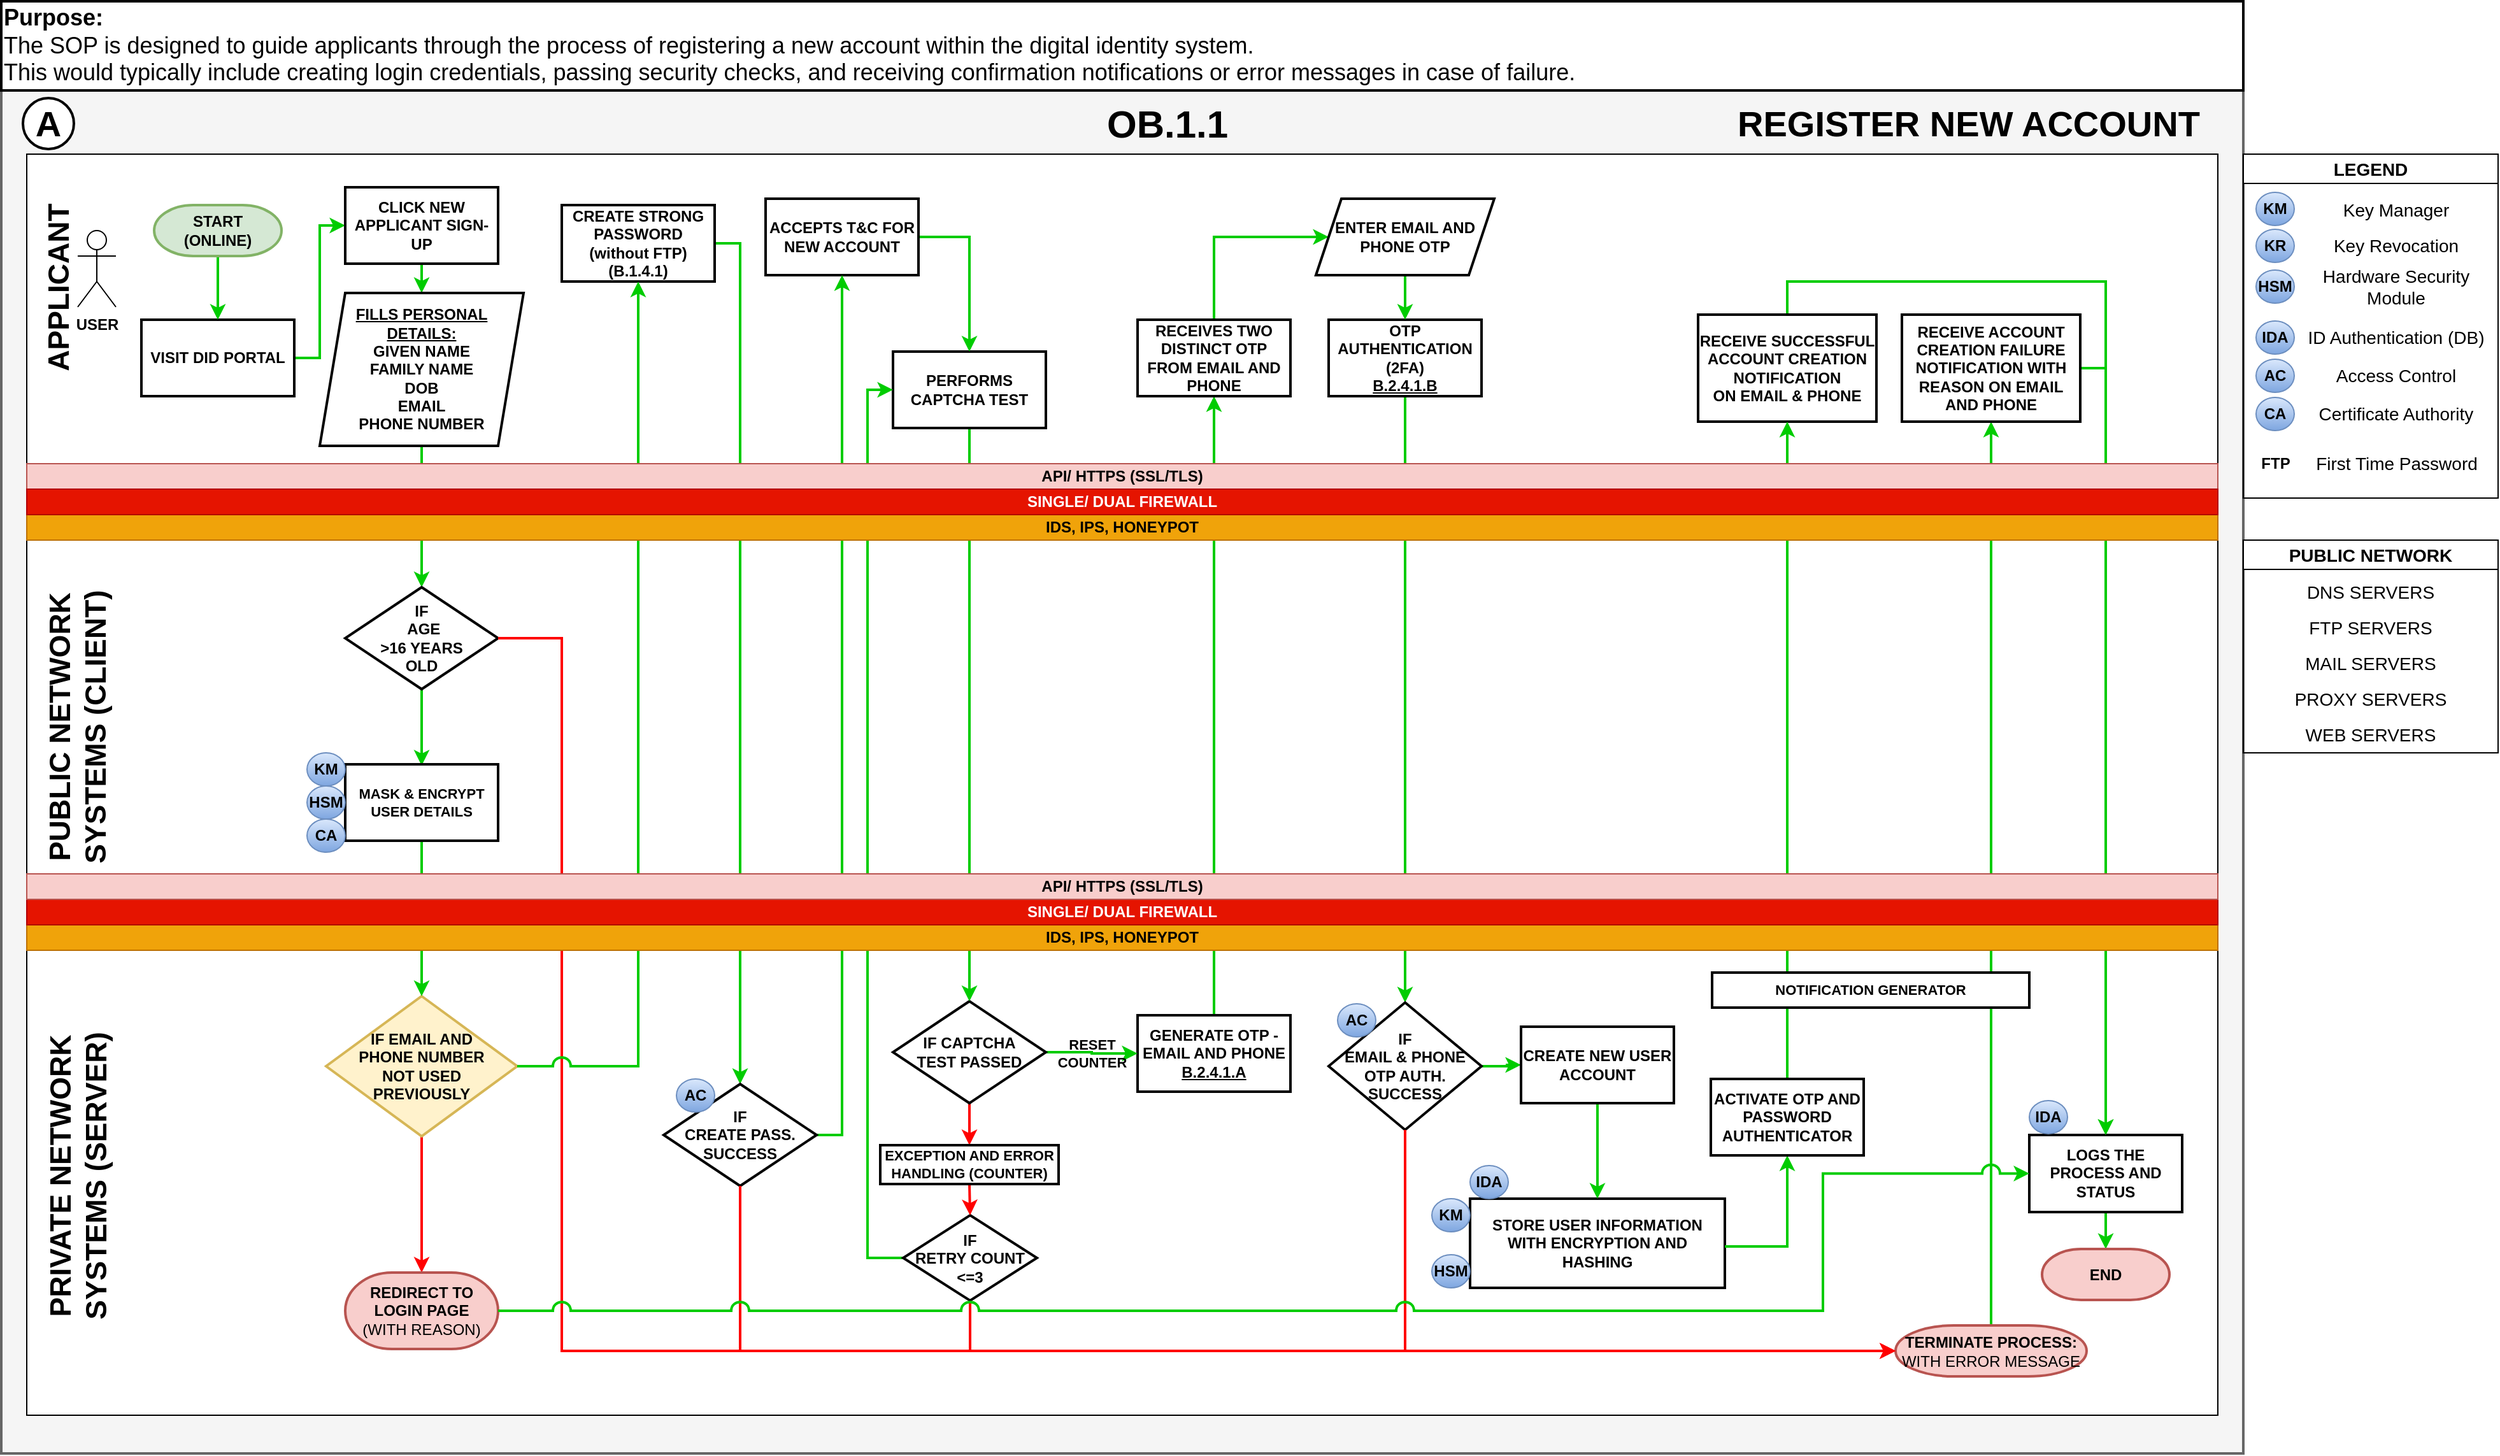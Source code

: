 <mxfile version="23.1.5" type="device">
  <diagram id="10glaCfFHjlpt_X564yJ" name="Page-1">
    <mxGraphModel dx="2390" dy="2607" grid="1" gridSize="10" guides="1" tooltips="1" connect="1" arrows="1" fold="1" page="1" pageScale="1" pageWidth="1920" pageHeight="1200" math="0" shadow="0">
      <root>
        <mxCell id="0" />
        <mxCell id="1" parent="0" />
        <mxCell id="wJKNH2wa9GgD9NxRLnAG-59" value="" style="rounded=0;whiteSpace=wrap;html=1;fontSize=25;fillColor=#f5f5f5;fontColor=#333333;strokeColor=#666666;direction=east;strokeWidth=2;fontStyle=1" parent="1" vertex="1">
          <mxGeometry x="30" y="70" width="1760" height="1070" as="geometry" />
        </mxCell>
        <mxCell id="YqBSL-obBs7319_bEslr-108" value="" style="rounded=0;whiteSpace=wrap;html=1;fontSize=19;" parent="1" vertex="1">
          <mxGeometry x="50" y="696.5" width="1720" height="413.5" as="geometry" />
        </mxCell>
        <mxCell id="wJKNH2wa9GgD9NxRLnAG-54" value="" style="rounded=0;whiteSpace=wrap;html=1;fontSize=19;" parent="1" vertex="1">
          <mxGeometry x="50" y="400" width="1720" height="320" as="geometry" />
        </mxCell>
        <mxCell id="wJKNH2wa9GgD9NxRLnAG-53" value="" style="rounded=0;whiteSpace=wrap;html=1;fontSize=19;" parent="1" vertex="1">
          <mxGeometry x="50" y="120" width="1720" height="250" as="geometry" />
        </mxCell>
        <mxCell id="wJKNH2wa9GgD9NxRLnAG-9" style="edgeStyle=orthogonalEdgeStyle;rounded=0;orthogonalLoop=1;jettySize=auto;html=1;exitX=1;exitY=0.5;exitDx=0;exitDy=0;strokeColor=#00CC00;strokeWidth=2;fontStyle=1;entryX=0;entryY=0.5;entryDx=0;entryDy=0;" parent="1" source="wJKNH2wa9GgD9NxRLnAG-1" target="wJKNH2wa9GgD9NxRLnAG-2" edge="1">
          <mxGeometry relative="1" as="geometry" />
        </mxCell>
        <mxCell id="wJKNH2wa9GgD9NxRLnAG-1" value="VISIT DID PORTAL" style="rounded=0;whiteSpace=wrap;html=1;strokeWidth=2;fontStyle=1;" parent="1" vertex="1">
          <mxGeometry x="140" y="250" width="120" height="60" as="geometry" />
        </mxCell>
        <mxCell id="YqBSL-obBs7319_bEslr-122" style="edgeStyle=orthogonalEdgeStyle;rounded=0;orthogonalLoop=1;jettySize=auto;html=1;exitX=0.5;exitY=1;exitDx=0;exitDy=0;entryX=0.5;entryY=0;entryDx=0;entryDy=0;strokeColor=#00CC00;strokeWidth=2;fontStyle=1;" parent="1" source="wJKNH2wa9GgD9NxRLnAG-2" target="wJKNH2wa9GgD9NxRLnAG-8" edge="1">
          <mxGeometry relative="1" as="geometry" />
        </mxCell>
        <mxCell id="wJKNH2wa9GgD9NxRLnAG-2" value="CLICK NEW APPLICANT SIGN-UP" style="rounded=0;whiteSpace=wrap;html=1;strokeWidth=2;fontStyle=1;" parent="1" vertex="1">
          <mxGeometry x="300" y="146" width="120" height="60" as="geometry" />
        </mxCell>
        <mxCell id="wJKNH2wa9GgD9NxRLnAG-27" style="edgeStyle=orthogonalEdgeStyle;rounded=0;orthogonalLoop=1;jettySize=auto;html=1;exitX=0.5;exitY=0;exitDx=0;exitDy=0;entryX=0.5;entryY=1;entryDx=0;entryDy=0;strokeColor=#00CC00;strokeWidth=2;entryPerimeter=0;" parent="1" source="wJKNH2wa9GgD9NxRLnAG-3" target="wJKNH2wa9GgD9NxRLnAG-25" edge="1">
          <mxGeometry relative="1" as="geometry">
            <Array as="points" />
          </mxGeometry>
        </mxCell>
        <mxCell id="wJKNH2wa9GgD9NxRLnAG-3" value="GENERATE OTP - EMAIL AND PHONE&lt;br&gt;&lt;u&gt;B.2.4.1.A&lt;/u&gt;" style="rounded=0;whiteSpace=wrap;html=1;strokeWidth=2;fontStyle=1;" parent="1" vertex="1">
          <mxGeometry x="922" y="796" width="120" height="60" as="geometry" />
        </mxCell>
        <mxCell id="wJKNH2wa9GgD9NxRLnAG-26" value="RESET&lt;br&gt;COUNTER" style="edgeStyle=orthogonalEdgeStyle;rounded=0;orthogonalLoop=1;jettySize=auto;html=1;exitX=1;exitY=0.5;exitDx=0;exitDy=0;strokeColor=#00CC00;strokeWidth=2;entryX=0;entryY=0.5;entryDx=0;entryDy=0;fontStyle=1;labelBackgroundColor=none;" parent="1" source="wJKNH2wa9GgD9NxRLnAG-4" target="wJKNH2wa9GgD9NxRLnAG-3" edge="1">
          <mxGeometry relative="1" as="geometry" />
        </mxCell>
        <mxCell id="s-iZbaH3uCgn6FvZLSdB-7" style="edgeStyle=orthogonalEdgeStyle;rounded=0;orthogonalLoop=1;jettySize=auto;html=1;exitX=0.5;exitY=1;exitDx=0;exitDy=0;entryX=0.5;entryY=0;entryDx=0;entryDy=0;strokeColor=#FF0000;strokeWidth=2;" parent="1" source="wJKNH2wa9GgD9NxRLnAG-4" target="YqBSL-obBs7319_bEslr-95" edge="1">
          <mxGeometry relative="1" as="geometry" />
        </mxCell>
        <mxCell id="wJKNH2wa9GgD9NxRLnAG-4" value="IF CAPTCHA&lt;br&gt;TEST PASSED" style="rounded=0;whiteSpace=wrap;html=1;strokeWidth=2;fontStyle=1;shape=rhombus;perimeter=rhombusPerimeter;align=center;" parent="1" vertex="1">
          <mxGeometry x="730" y="785" width="120" height="80" as="geometry" />
        </mxCell>
        <mxCell id="wJKNH2wa9GgD9NxRLnAG-23" style="edgeStyle=orthogonalEdgeStyle;rounded=0;orthogonalLoop=1;jettySize=auto;html=1;exitX=0.5;exitY=1;exitDx=0;exitDy=0;strokeColor=#00CC00;strokeWidth=2;" parent="1" source="wJKNH2wa9GgD9NxRLnAG-5" target="wJKNH2wa9GgD9NxRLnAG-4" edge="1">
          <mxGeometry relative="1" as="geometry" />
        </mxCell>
        <mxCell id="wJKNH2wa9GgD9NxRLnAG-5" value="PERFORMS CAPTCHA TEST" style="rounded=0;whiteSpace=wrap;html=1;strokeWidth=2;fontStyle=1;" parent="1" vertex="1">
          <mxGeometry x="730" y="275" width="120" height="60" as="geometry" />
        </mxCell>
        <mxCell id="wJKNH2wa9GgD9NxRLnAG-22" style="edgeStyle=orthogonalEdgeStyle;rounded=0;orthogonalLoop=1;jettySize=auto;html=1;exitX=1;exitY=0.5;exitDx=0;exitDy=0;entryX=0.5;entryY=0;entryDx=0;entryDy=0;strokeColor=#00CC00;strokeWidth=2;" parent="1" source="wJKNH2wa9GgD9NxRLnAG-6" target="wJKNH2wa9GgD9NxRLnAG-5" edge="1">
          <mxGeometry relative="1" as="geometry" />
        </mxCell>
        <mxCell id="wJKNH2wa9GgD9NxRLnAG-6" value="ACCEPTS T&amp;amp;C FOR NEW ACCOUNT" style="rounded=0;whiteSpace=wrap;html=1;strokeWidth=2;fontStyle=1;" parent="1" vertex="1">
          <mxGeometry x="630" y="155" width="120" height="60" as="geometry" />
        </mxCell>
        <mxCell id="wJKNH2wa9GgD9NxRLnAG-21" style="edgeStyle=orthogonalEdgeStyle;rounded=0;orthogonalLoop=1;jettySize=auto;html=1;exitX=1;exitY=0.5;exitDx=0;exitDy=0;strokeColor=#00CC00;strokeWidth=2;" parent="1" source="wJKNH2wa9GgD9NxRLnAG-7" target="YqBSL-obBs7319_bEslr-129" edge="1">
          <mxGeometry relative="1" as="geometry" />
        </mxCell>
        <mxCell id="wJKNH2wa9GgD9NxRLnAG-7" value="CREATE STRONG PASSWORD (without FTP)&lt;br&gt;(B.1.4.1)" style="rounded=0;whiteSpace=wrap;html=1;strokeWidth=2;fontStyle=1;" parent="1" vertex="1">
          <mxGeometry x="470" y="160" width="120" height="60" as="geometry" />
        </mxCell>
        <mxCell id="YqBSL-obBs7319_bEslr-125" style="edgeStyle=orthogonalEdgeStyle;rounded=0;orthogonalLoop=1;jettySize=auto;html=1;exitX=0.5;exitY=1;exitDx=0;exitDy=0;strokeColor=#00CC00;strokeWidth=2;fontStyle=1;" parent="1" source="wJKNH2wa9GgD9NxRLnAG-8" target="YqBSL-obBs7319_bEslr-119" edge="1">
          <mxGeometry relative="1" as="geometry" />
        </mxCell>
        <mxCell id="wJKNH2wa9GgD9NxRLnAG-8" value="&lt;u&gt;FILLS PERSONAL DETAILS:&lt;/u&gt;&lt;br&gt;GIVEN NAME&lt;br&gt;FAMILY NAME&lt;br&gt;DOB&lt;br&gt;EMAIL&lt;br&gt;PHONE NUMBER" style="rounded=0;whiteSpace=wrap;html=1;strokeWidth=2;fontStyle=1;shape=parallelogram;perimeter=parallelogramPerimeter;fixedSize=1;" parent="1" vertex="1">
          <mxGeometry x="280" y="229" width="160" height="120" as="geometry" />
        </mxCell>
        <mxCell id="YqBSL-obBs7319_bEslr-127" style="edgeStyle=orthogonalEdgeStyle;rounded=0;orthogonalLoop=1;jettySize=auto;html=1;exitX=0.5;exitY=1;exitDx=0;exitDy=0;strokeColor=#FF0000;strokeWidth=2;fontStyle=1;" parent="1" source="wJKNH2wa9GgD9NxRLnAG-10" target="wJKNH2wa9GgD9NxRLnAG-17" edge="1">
          <mxGeometry relative="1" as="geometry" />
        </mxCell>
        <mxCell id="wJKNH2wa9GgD9NxRLnAG-10" value="IF EMAIL AND &lt;br&gt;PHONE NUMBER &lt;br&gt;NOT USED &lt;br&gt;PREVIOUSLY" style="rounded=0;whiteSpace=wrap;html=1;strokeWidth=2;fontStyle=1;shape=rhombus;perimeter=rhombusPerimeter;fillColor=#fff2cc;strokeColor=#d6b656;" parent="1" vertex="1">
          <mxGeometry x="285" y="781" width="150" height="110" as="geometry" />
        </mxCell>
        <mxCell id="wJKNH2wa9GgD9NxRLnAG-17" value="REDIRECT TO LOGIN PAGE&lt;br&gt;&lt;span style=&quot;font-weight: normal;&quot;&gt;(WITH REASON)&lt;/span&gt;" style="rounded=0;whiteSpace=wrap;html=1;strokeWidth=2;fontStyle=1;fillColor=#f8cecc;strokeColor=#b85450;shape=mxgraph.flowchart.terminator;" parent="1" vertex="1">
          <mxGeometry x="300" y="998" width="120" height="60" as="geometry" />
        </mxCell>
        <mxCell id="YqBSL-obBs7319_bEslr-139" style="edgeStyle=orthogonalEdgeStyle;rounded=0;orthogonalLoop=1;jettySize=auto;html=1;exitX=0.5;exitY=0;exitDx=0;exitDy=0;entryX=0;entryY=0.5;entryDx=0;entryDy=0;strokeColor=#00CC00;strokeWidth=2;" parent="1" source="wJKNH2wa9GgD9NxRLnAG-25" target="YqBSL-obBs7319_bEslr-138" edge="1">
          <mxGeometry relative="1" as="geometry">
            <Array as="points">
              <mxPoint x="982" y="185" />
            </Array>
          </mxGeometry>
        </mxCell>
        <mxCell id="wJKNH2wa9GgD9NxRLnAG-25" value="RECEIVES TWO DISTINCT OTP FROM EMAIL AND PHONE" style="rounded=0;whiteSpace=wrap;html=1;strokeWidth=2;fontStyle=1;" parent="1" vertex="1">
          <mxGeometry x="922" y="250" width="120" height="60" as="geometry" />
        </mxCell>
        <mxCell id="wJKNH2wa9GgD9NxRLnAG-34" style="edgeStyle=orthogonalEdgeStyle;rounded=0;orthogonalLoop=1;jettySize=auto;html=1;exitX=0.5;exitY=1;exitDx=0;exitDy=0;entryX=0.5;entryY=0;entryDx=0;entryDy=0;strokeColor=#00CC00;strokeWidth=2;" parent="1" source="wJKNH2wa9GgD9NxRLnAG-31" target="wJKNH2wa9GgD9NxRLnAG-33" edge="1">
          <mxGeometry relative="1" as="geometry" />
        </mxCell>
        <mxCell id="wJKNH2wa9GgD9NxRLnAG-31" value="OTP AUTHENTICATION (2FA)&lt;br&gt;&lt;u&gt;B.2.4.1.B&lt;/u&gt;" style="rounded=0;whiteSpace=wrap;html=1;strokeWidth=2;fontStyle=1;shape=label;fixedSize=1;" parent="1" vertex="1">
          <mxGeometry x="1072" y="250" width="120" height="60" as="geometry" />
        </mxCell>
        <mxCell id="YqBSL-obBs7319_bEslr-143" value="" style="edgeStyle=orthogonalEdgeStyle;rounded=0;orthogonalLoop=1;jettySize=auto;html=1;strokeColor=#00CC00;strokeWidth=2;" parent="1" source="wJKNH2wa9GgD9NxRLnAG-33" target="s-iZbaH3uCgn6FvZLSdB-19" edge="1">
          <mxGeometry relative="1" as="geometry" />
        </mxCell>
        <mxCell id="wJKNH2wa9GgD9NxRLnAG-33" value="IF &lt;br&gt;EMAIL &amp;amp; PHONE OTP AUTH. SUCCESS" style="rounded=0;whiteSpace=wrap;html=1;strokeWidth=2;fontStyle=1;shape=rhombus;perimeter=rhombusPerimeter;" parent="1" vertex="1">
          <mxGeometry x="1072" y="786" width="120" height="100" as="geometry" />
        </mxCell>
        <mxCell id="s-iZbaH3uCgn6FvZLSdB-24" style="edgeStyle=orthogonalEdgeStyle;rounded=0;orthogonalLoop=1;jettySize=auto;html=1;exitX=0.5;exitY=0;exitDx=0;exitDy=0;strokeColor=#00CC00;strokeWidth=2;" parent="1" source="wJKNH2wa9GgD9NxRLnAG-39" target="YqBSL-obBs7319_bEslr-150" edge="1">
          <mxGeometry relative="1" as="geometry">
            <mxPoint x="1693" y="785" as="targetPoint" />
            <Array as="points">
              <mxPoint x="1432" y="220" />
              <mxPoint x="1682" y="220" />
            </Array>
          </mxGeometry>
        </mxCell>
        <mxCell id="wJKNH2wa9GgD9NxRLnAG-39" value="RECEIVE SUCCESSFUL ACCOUNT CREATION NOTIFICATION&lt;br&gt;ON EMAIL &amp;amp; PHONE" style="rounded=0;whiteSpace=wrap;html=1;strokeWidth=2;fontStyle=1;" parent="1" vertex="1">
          <mxGeometry x="1362" y="246" width="140" height="84" as="geometry" />
        </mxCell>
        <mxCell id="wJKNH2wa9GgD9NxRLnAG-43" style="edgeStyle=orthogonalEdgeStyle;rounded=0;orthogonalLoop=1;jettySize=auto;html=1;exitX=0.5;exitY=0;exitDx=0;exitDy=0;entryX=0.5;entryY=1;entryDx=0;entryDy=0;strokeColor=#00CC00;strokeWidth=2;" parent="1" source="5ikOGDqvgjiypZmSYCvw-1" target="wJKNH2wa9GgD9NxRLnAG-39" edge="1">
          <mxGeometry relative="1" as="geometry">
            <mxPoint x="1463" y="872.5" as="targetPoint" />
          </mxGeometry>
        </mxCell>
        <mxCell id="wJKNH2wa9GgD9NxRLnAG-41" value="STORE USER INFORMATION&lt;br&gt;WITH ENCRYPTION AND HASHING" style="rounded=0;whiteSpace=wrap;html=1;strokeWidth=2;fontStyle=1;shape=label;boundedLbl=1;backgroundOutline=1;size=15;" parent="1" vertex="1">
          <mxGeometry x="1183" y="940" width="200" height="70" as="geometry" />
        </mxCell>
        <mxCell id="wJKNH2wa9GgD9NxRLnAG-45" value="APPLICANT" style="text;html=1;align=center;verticalAlign=middle;resizable=0;points=[];autosize=1;strokeColor=none;fillColor=none;fontSize=23;fontStyle=1;horizontal=0;strokeWidth=2;" parent="1" vertex="1">
          <mxGeometry x="50" y="150" width="50" height="150" as="geometry" />
        </mxCell>
        <mxCell id="wJKNH2wa9GgD9NxRLnAG-49" value="OB.1.1" style="text;html=1;align=center;verticalAlign=middle;resizable=0;points=[];autosize=1;strokeColor=none;fillColor=none;fontStyle=1;fontSize=30;" parent="1" vertex="1">
          <mxGeometry x="885" y="71" width="120" height="50" as="geometry" />
        </mxCell>
        <mxCell id="wJKNH2wa9GgD9NxRLnAG-50" value="REGISTER NEW ACCOUNT" style="text;html=1;align=center;verticalAlign=middle;resizable=0;points=[];autosize=1;strokeColor=none;fillColor=none;fontStyle=1;fontSize=28;" parent="1" vertex="1">
          <mxGeometry x="1379" y="71" width="390" height="50" as="geometry" />
        </mxCell>
        <mxCell id="wJKNH2wa9GgD9NxRLnAG-57" value="&lt;font style=&quot;font-size: 28px&quot;&gt;A&lt;/font&gt;" style="ellipse;whiteSpace=wrap;html=1;aspect=fixed;fontSize=12;fontStyle=1;rounded=0;strokeWidth=2;" parent="1" vertex="1">
          <mxGeometry x="47" y="76" width="40" height="40" as="geometry" />
        </mxCell>
        <mxCell id="s-iZbaH3uCgn6FvZLSdB-5" value="" style="edgeStyle=orthogonalEdgeStyle;rounded=0;orthogonalLoop=1;jettySize=auto;html=1;strokeColor=#00CC00;strokeWidth=2;" parent="1" source="s-iZbaH3uCgn6FvZLSdB-1" target="wJKNH2wa9GgD9NxRLnAG-1" edge="1">
          <mxGeometry relative="1" as="geometry" />
        </mxCell>
        <mxCell id="s-iZbaH3uCgn6FvZLSdB-1" value="&lt;b&gt;START&lt;br&gt;(ONLINE)&lt;br&gt;&lt;/b&gt;" style="strokeWidth=2;html=1;shape=mxgraph.flowchart.terminator;whiteSpace=wrap;fillColor=#d5e8d4;strokeColor=#82b366;" parent="1" vertex="1">
          <mxGeometry x="150" y="160" width="100" height="40" as="geometry" />
        </mxCell>
        <mxCell id="s-iZbaH3uCgn6FvZLSdB-8" style="edgeStyle=orthogonalEdgeStyle;rounded=0;orthogonalLoop=1;jettySize=auto;html=1;exitX=0;exitY=0.5;exitDx=0;exitDy=0;entryX=0;entryY=0.5;entryDx=0;entryDy=0;strokeColor=#00CC00;strokeWidth=2;" parent="1" source="s-iZbaH3uCgn6FvZLSdB-6" target="wJKNH2wa9GgD9NxRLnAG-5" edge="1">
          <mxGeometry relative="1" as="geometry">
            <Array as="points">
              <mxPoint x="710" y="986" />
              <mxPoint x="710" y="305" />
            </Array>
          </mxGeometry>
        </mxCell>
        <mxCell id="s-iZbaH3uCgn6FvZLSdB-10" style="edgeStyle=orthogonalEdgeStyle;rounded=0;orthogonalLoop=1;jettySize=auto;html=1;exitX=0.5;exitY=1;exitDx=0;exitDy=0;entryX=0;entryY=0.5;entryDx=0;entryDy=0;entryPerimeter=0;strokeColor=#FF0000;strokeWidth=2;" parent="1" source="s-iZbaH3uCgn6FvZLSdB-6" target="s-iZbaH3uCgn6FvZLSdB-9" edge="1">
          <mxGeometry relative="1" as="geometry">
            <Array as="points">
              <mxPoint x="790" y="1059" />
            </Array>
          </mxGeometry>
        </mxCell>
        <mxCell id="s-iZbaH3uCgn6FvZLSdB-6" value="IF &lt;br&gt;RETRY COUNT &amp;lt;=3" style="rhombus;whiteSpace=wrap;html=1;rounded=0;strokeWidth=2;fontStyle=1;" parent="1" vertex="1">
          <mxGeometry x="738" y="953" width="105" height="67" as="geometry" />
        </mxCell>
        <mxCell id="YqBSL-obBs7319_bEslr-154" style="edgeStyle=orthogonalEdgeStyle;rounded=0;orthogonalLoop=1;jettySize=auto;html=1;exitX=0.5;exitY=0;exitDx=0;exitDy=0;exitPerimeter=0;strokeColor=#00CC00;strokeWidth=2;" parent="1" source="s-iZbaH3uCgn6FvZLSdB-9" target="YqBSL-obBs7319_bEslr-153" edge="1">
          <mxGeometry relative="1" as="geometry">
            <Array as="points">
              <mxPoint x="1592" y="690" />
              <mxPoint x="1592" y="690" />
            </Array>
          </mxGeometry>
        </mxCell>
        <mxCell id="s-iZbaH3uCgn6FvZLSdB-9" value="&lt;b&gt;TERMINATE PROCESS: &lt;/b&gt;WITH ERROR MESSAGE" style="strokeWidth=2;html=1;shape=mxgraph.flowchart.terminator;whiteSpace=wrap;fillColor=#f8cecc;strokeColor=#b85450;" parent="1" vertex="1">
          <mxGeometry x="1517" y="1039.5" width="150" height="40" as="geometry" />
        </mxCell>
        <mxCell id="YqBSL-obBs7319_bEslr-144" style="edgeStyle=orthogonalEdgeStyle;rounded=0;orthogonalLoop=1;jettySize=auto;html=1;exitX=0.5;exitY=1;exitDx=0;exitDy=0;strokeColor=#00CC00;strokeWidth=2;" parent="1" source="s-iZbaH3uCgn6FvZLSdB-19" target="wJKNH2wa9GgD9NxRLnAG-41" edge="1">
          <mxGeometry relative="1" as="geometry" />
        </mxCell>
        <mxCell id="s-iZbaH3uCgn6FvZLSdB-19" value="CREATE NEW USER ACCOUNT" style="rounded=0;whiteSpace=wrap;html=1;strokeWidth=2;fontStyle=1;" parent="1" vertex="1">
          <mxGeometry x="1223" y="805" width="120" height="60" as="geometry" />
        </mxCell>
        <mxCell id="YqBSL-obBs7319_bEslr-13" value="&lt;font style=&quot;font-size: 14px;&quot;&gt;LEGEND&lt;/font&gt;" style="swimlane;whiteSpace=wrap;html=1;" parent="1" vertex="1">
          <mxGeometry x="1790" y="120" width="200" height="270" as="geometry" />
        </mxCell>
        <mxCell id="YqBSL-obBs7319_bEslr-14" value="KM" style="ellipse;whiteSpace=wrap;html=1;fillColor=#dae8fc;strokeColor=#6c8ebf;gradientColor=#7ea6e0;fontStyle=1" parent="YqBSL-obBs7319_bEslr-13" vertex="1">
          <mxGeometry x="10" y="30" width="30" height="26" as="geometry" />
        </mxCell>
        <mxCell id="YqBSL-obBs7319_bEslr-15" value="IDA" style="ellipse;whiteSpace=wrap;html=1;fillColor=#dae8fc;strokeColor=#6c8ebf;gradientColor=#7ea6e0;fontStyle=1" parent="YqBSL-obBs7319_bEslr-13" vertex="1">
          <mxGeometry x="10" y="131" width="30" height="26" as="geometry" />
        </mxCell>
        <mxCell id="YqBSL-obBs7319_bEslr-16" value="HSM" style="ellipse;whiteSpace=wrap;html=1;fillColor=#dae8fc;strokeColor=#6c8ebf;gradientColor=#7ea6e0;fontStyle=1" parent="YqBSL-obBs7319_bEslr-13" vertex="1">
          <mxGeometry x="10" y="91" width="30" height="26" as="geometry" />
        </mxCell>
        <mxCell id="YqBSL-obBs7319_bEslr-17" value="KR" style="ellipse;whiteSpace=wrap;html=1;fillColor=#dae8fc;strokeColor=#6c8ebf;gradientColor=#7ea6e0;fontStyle=1" parent="YqBSL-obBs7319_bEslr-13" vertex="1">
          <mxGeometry x="10" y="59" width="30" height="26" as="geometry" />
        </mxCell>
        <mxCell id="YqBSL-obBs7319_bEslr-18" value="Key Manager" style="text;html=1;strokeColor=none;fillColor=none;align=center;verticalAlign=middle;whiteSpace=wrap;rounded=0;fontSize=14;" parent="YqBSL-obBs7319_bEslr-13" vertex="1">
          <mxGeometry x="40" y="30" width="160" height="28" as="geometry" />
        </mxCell>
        <mxCell id="YqBSL-obBs7319_bEslr-19" value="Key Revocation" style="text;html=1;strokeColor=none;fillColor=none;align=center;verticalAlign=middle;whiteSpace=wrap;rounded=0;fontSize=14;" parent="YqBSL-obBs7319_bEslr-13" vertex="1">
          <mxGeometry x="40" y="58" width="160" height="28" as="geometry" />
        </mxCell>
        <mxCell id="YqBSL-obBs7319_bEslr-20" value="Hardware Security Module" style="text;html=1;strokeColor=none;fillColor=none;align=center;verticalAlign=middle;whiteSpace=wrap;rounded=0;fontSize=14;" parent="YqBSL-obBs7319_bEslr-13" vertex="1">
          <mxGeometry x="40" y="90" width="160" height="28" as="geometry" />
        </mxCell>
        <mxCell id="YqBSL-obBs7319_bEslr-21" value="ID Authentication (DB)" style="text;html=1;strokeColor=none;fillColor=none;align=center;verticalAlign=middle;whiteSpace=wrap;rounded=0;fontSize=14;" parent="YqBSL-obBs7319_bEslr-13" vertex="1">
          <mxGeometry x="40" y="130" width="160" height="28" as="geometry" />
        </mxCell>
        <mxCell id="YqBSL-obBs7319_bEslr-22" value="AC" style="ellipse;whiteSpace=wrap;html=1;fillColor=#dae8fc;strokeColor=#6c8ebf;gradientColor=#7ea6e0;fontStyle=1" parent="YqBSL-obBs7319_bEslr-13" vertex="1">
          <mxGeometry x="10" y="161" width="30" height="26" as="geometry" />
        </mxCell>
        <mxCell id="YqBSL-obBs7319_bEslr-23" value="Access Control" style="text;html=1;strokeColor=none;fillColor=none;align=center;verticalAlign=middle;whiteSpace=wrap;rounded=0;fontSize=14;" parent="YqBSL-obBs7319_bEslr-13" vertex="1">
          <mxGeometry x="40" y="160" width="160" height="28" as="geometry" />
        </mxCell>
        <mxCell id="YqBSL-obBs7319_bEslr-24" value="Certificate Authority" style="text;html=1;strokeColor=none;fillColor=none;align=center;verticalAlign=middle;whiteSpace=wrap;rounded=0;fontSize=14;" parent="YqBSL-obBs7319_bEslr-13" vertex="1">
          <mxGeometry x="40" y="190" width="160" height="28" as="geometry" />
        </mxCell>
        <mxCell id="YqBSL-obBs7319_bEslr-25" value="CA" style="ellipse;whiteSpace=wrap;html=1;fillColor=#dae8fc;strokeColor=#6c8ebf;gradientColor=#7ea6e0;fontStyle=1" parent="YqBSL-obBs7319_bEslr-13" vertex="1">
          <mxGeometry x="10" y="191" width="30" height="26" as="geometry" />
        </mxCell>
        <mxCell id="YqBSL-obBs7319_bEslr-117" value="First Time Password" style="text;html=1;align=center;verticalAlign=middle;resizable=0;points=[];autosize=1;strokeColor=none;fillColor=none;fontSize=14;rounded=0;" parent="YqBSL-obBs7319_bEslr-13" vertex="1">
          <mxGeometry x="55" y="228" width="130" height="30" as="geometry" />
        </mxCell>
        <mxCell id="YqBSL-obBs7319_bEslr-118" value="FTP" style="text;html=1;align=center;verticalAlign=middle;resizable=0;points=[];autosize=1;strokeColor=none;fillColor=none;fontStyle=1" parent="YqBSL-obBs7319_bEslr-13" vertex="1">
          <mxGeometry y="228" width="50" height="30" as="geometry" />
        </mxCell>
        <mxCell id="YqBSL-obBs7319_bEslr-29" value="PUBLIC NETWORK&lt;br style=&quot;border-color: var(--border-color);&quot;&gt;SYSTEMS (CLIENT)" style="text;html=1;align=center;verticalAlign=middle;resizable=0;points=[];autosize=1;strokeColor=none;fillColor=none;fontStyle=1;fontSize=23;strokeWidth=2;horizontal=0;" parent="1" vertex="1">
          <mxGeometry x="50" y="455" width="80" height="230" as="geometry" />
        </mxCell>
        <mxCell id="YqBSL-obBs7319_bEslr-76" value="&lt;font style=&quot;font-size: 14px;&quot;&gt;PUBLIC NETWORK&lt;/font&gt;" style="swimlane;whiteSpace=wrap;html=1;" parent="1" vertex="1">
          <mxGeometry x="1790" y="423" width="200" height="167" as="geometry" />
        </mxCell>
        <mxCell id="YqBSL-obBs7319_bEslr-77" value="DNS SERVERS" style="text;html=1;strokeColor=none;fillColor=none;align=center;verticalAlign=middle;whiteSpace=wrap;rounded=0;fontSize=14;" parent="YqBSL-obBs7319_bEslr-76" vertex="1">
          <mxGeometry y="27" width="200" height="28" as="geometry" />
        </mxCell>
        <mxCell id="YqBSL-obBs7319_bEslr-78" value="FTP SERVERS" style="text;html=1;strokeColor=none;fillColor=none;align=center;verticalAlign=middle;whiteSpace=wrap;rounded=0;fontSize=14;" parent="YqBSL-obBs7319_bEslr-76" vertex="1">
          <mxGeometry y="55" width="200" height="28" as="geometry" />
        </mxCell>
        <mxCell id="YqBSL-obBs7319_bEslr-79" value="MAIL SERVERS" style="text;html=1;strokeColor=none;fillColor=none;align=center;verticalAlign=middle;whiteSpace=wrap;rounded=0;fontSize=14;" parent="YqBSL-obBs7319_bEslr-76" vertex="1">
          <mxGeometry y="83" width="200" height="28" as="geometry" />
        </mxCell>
        <mxCell id="YqBSL-obBs7319_bEslr-80" value="PROXY SERVERS" style="text;html=1;strokeColor=none;fillColor=none;align=center;verticalAlign=middle;whiteSpace=wrap;rounded=0;fontSize=14;" parent="YqBSL-obBs7319_bEslr-76" vertex="1">
          <mxGeometry y="111" width="200" height="28" as="geometry" />
        </mxCell>
        <mxCell id="YqBSL-obBs7319_bEslr-81" value="WEB SERVERS" style="text;html=1;strokeColor=none;fillColor=none;align=center;verticalAlign=middle;whiteSpace=wrap;rounded=0;fontSize=14;" parent="YqBSL-obBs7319_bEslr-76" vertex="1">
          <mxGeometry y="139" width="200" height="28" as="geometry" />
        </mxCell>
        <mxCell id="YqBSL-obBs7319_bEslr-28" value="PRIVATE NETWORK&lt;br style=&quot;border-color: var(--border-color);&quot;&gt;SYSTEMS (SERVER)" style="text;html=1;align=center;verticalAlign=middle;resizable=0;points=[];autosize=1;strokeColor=none;fillColor=none;fontStyle=1;fontSize=23;strokeWidth=2;horizontal=0;" parent="1" vertex="1">
          <mxGeometry x="50" y="802.5" width="80" height="240" as="geometry" />
        </mxCell>
        <mxCell id="YqBSL-obBs7319_bEslr-115" value="USER" style="shape=umlActor;verticalLabelPosition=bottom;verticalAlign=top;html=1;outlineConnect=0;fontStyle=1" parent="1" vertex="1">
          <mxGeometry x="90" y="180" width="30" height="60" as="geometry" />
        </mxCell>
        <mxCell id="YqBSL-obBs7319_bEslr-126" style="edgeStyle=orthogonalEdgeStyle;rounded=0;orthogonalLoop=1;jettySize=auto;html=1;exitX=0.5;exitY=1;exitDx=0;exitDy=0;strokeColor=#00CC00;strokeWidth=2;fontStyle=1;" parent="1" source="YqBSL-obBs7319_bEslr-119" edge="1">
          <mxGeometry relative="1" as="geometry">
            <mxPoint x="360" y="600" as="targetPoint" />
          </mxGeometry>
        </mxCell>
        <mxCell id="YqBSL-obBs7319_bEslr-119" value="IF&lt;br&gt;&amp;nbsp;AGE&lt;br&gt;&amp;gt;16 YEARS &lt;br&gt;OLD" style="rounded=0;whiteSpace=wrap;html=1;strokeWidth=2;fontStyle=1;shape=rhombus;perimeter=rhombusPerimeter;align=center;" parent="1" vertex="1">
          <mxGeometry x="300" y="460" width="120" height="80" as="geometry" />
        </mxCell>
        <mxCell id="YqBSL-obBs7319_bEslr-121" style="edgeStyle=orthogonalEdgeStyle;rounded=0;orthogonalLoop=1;jettySize=auto;html=1;exitX=1;exitY=0.5;exitDx=0;exitDy=0;entryX=0;entryY=0.5;entryDx=0;entryDy=0;entryPerimeter=0;strokeColor=#FF0000;strokeWidth=2;" parent="1" source="YqBSL-obBs7319_bEslr-119" target="s-iZbaH3uCgn6FvZLSdB-9" edge="1">
          <mxGeometry relative="1" as="geometry">
            <Array as="points">
              <mxPoint x="470" y="500" />
              <mxPoint x="470" y="1060" />
            </Array>
          </mxGeometry>
        </mxCell>
        <mxCell id="YqBSL-obBs7319_bEslr-128" style="edgeStyle=orthogonalEdgeStyle;rounded=0;orthogonalLoop=1;jettySize=auto;html=1;exitX=1;exitY=0.5;exitDx=0;exitDy=0;entryX=0.5;entryY=1;entryDx=0;entryDy=0;strokeColor=#00CC00;strokeWidth=2;jumpStyle=arc;jumpSize=12;" parent="1" source="wJKNH2wa9GgD9NxRLnAG-10" target="wJKNH2wa9GgD9NxRLnAG-7" edge="1">
          <mxGeometry relative="1" as="geometry" />
        </mxCell>
        <mxCell id="YqBSL-obBs7319_bEslr-136" style="edgeStyle=orthogonalEdgeStyle;rounded=0;orthogonalLoop=1;jettySize=auto;html=1;exitX=1;exitY=0.5;exitDx=0;exitDy=0;entryX=0.5;entryY=1;entryDx=0;entryDy=0;strokeColor=#00CC00;strokeWidth=2;" parent="1" source="YqBSL-obBs7319_bEslr-129" target="wJKNH2wa9GgD9NxRLnAG-6" edge="1">
          <mxGeometry relative="1" as="geometry" />
        </mxCell>
        <mxCell id="YqBSL-obBs7319_bEslr-129" value="IF &lt;br&gt;CREATE PASS. SUCCESS" style="rounded=0;whiteSpace=wrap;html=1;strokeWidth=2;fontStyle=1;shape=rhombus;perimeter=rhombusPerimeter;align=center;" parent="1" vertex="1">
          <mxGeometry x="550" y="850" width="120" height="80" as="geometry" />
        </mxCell>
        <mxCell id="cPn6Yr00BYmyyXOY9e0H-1" style="edgeStyle=orthogonalEdgeStyle;rounded=0;orthogonalLoop=1;jettySize=auto;html=1;exitX=0.5;exitY=1;exitDx=0;exitDy=0;entryX=0.5;entryY=0;entryDx=0;entryDy=0;strokeColor=#FF0000;strokeWidth=2;" parent="1" source="YqBSL-obBs7319_bEslr-95" target="s-iZbaH3uCgn6FvZLSdB-6" edge="1">
          <mxGeometry relative="1" as="geometry" />
        </mxCell>
        <mxCell id="YqBSL-obBs7319_bEslr-95" value="EXCEPTION AND ERROR HANDLING (COUNTER)" style="rounded=0;whiteSpace=wrap;html=1;fontStyle=1;strokeWidth=2;fontSize=11;shape=label;boundedLbl=1;backgroundOutline=1;size=9.769;" parent="1" vertex="1">
          <mxGeometry x="720" y="898" width="140" height="30.5" as="geometry" />
        </mxCell>
        <mxCell id="YqBSL-obBs7319_bEslr-134" style="edgeStyle=orthogonalEdgeStyle;rounded=0;orthogonalLoop=1;jettySize=auto;html=1;exitX=0.5;exitY=1;exitDx=0;exitDy=0;entryX=0;entryY=0.5;entryDx=0;entryDy=0;entryPerimeter=0;strokeColor=#FF0000;strokeWidth=2;" parent="1" source="YqBSL-obBs7319_bEslr-129" target="s-iZbaH3uCgn6FvZLSdB-9" edge="1">
          <mxGeometry relative="1" as="geometry" />
        </mxCell>
        <mxCell id="YqBSL-obBs7319_bEslr-137" value="AC" style="ellipse;whiteSpace=wrap;html=1;fillColor=#dae8fc;strokeColor=#6c8ebf;gradientColor=#7ea6e0;fontStyle=1" parent="1" vertex="1">
          <mxGeometry x="560" y="846" width="30" height="26" as="geometry" />
        </mxCell>
        <mxCell id="YqBSL-obBs7319_bEslr-140" style="edgeStyle=orthogonalEdgeStyle;rounded=0;orthogonalLoop=1;jettySize=auto;html=1;exitX=0.5;exitY=1;exitDx=0;exitDy=0;entryX=0.5;entryY=0;entryDx=0;entryDy=0;strokeColor=#00CC00;strokeWidth=2;" parent="1" source="YqBSL-obBs7319_bEslr-138" target="wJKNH2wa9GgD9NxRLnAG-31" edge="1">
          <mxGeometry relative="1" as="geometry" />
        </mxCell>
        <mxCell id="YqBSL-obBs7319_bEslr-138" value="ENTER EMAIL AND PHONE OTP" style="rounded=0;whiteSpace=wrap;html=1;strokeWidth=2;fontStyle=1;shape=parallelogram;perimeter=parallelogramPerimeter;fixedSize=1;" parent="1" vertex="1">
          <mxGeometry x="1062" y="155" width="140" height="60" as="geometry" />
        </mxCell>
        <mxCell id="YqBSL-obBs7319_bEslr-141" value="AC" style="ellipse;whiteSpace=wrap;html=1;fillColor=#dae8fc;strokeColor=#6c8ebf;gradientColor=#7ea6e0;fontStyle=1" parent="1" vertex="1">
          <mxGeometry x="1079" y="787" width="30" height="26" as="geometry" />
        </mxCell>
        <mxCell id="YqBSL-obBs7319_bEslr-142" style="edgeStyle=orthogonalEdgeStyle;rounded=0;orthogonalLoop=1;jettySize=auto;html=1;exitX=0.5;exitY=1;exitDx=0;exitDy=0;entryX=0;entryY=0.5;entryDx=0;entryDy=0;entryPerimeter=0;strokeColor=#FF0000;strokeWidth=2;" parent="1" source="wJKNH2wa9GgD9NxRLnAG-33" target="s-iZbaH3uCgn6FvZLSdB-9" edge="1">
          <mxGeometry relative="1" as="geometry" />
        </mxCell>
        <mxCell id="YqBSL-obBs7319_bEslr-145" value="IDA" style="ellipse;whiteSpace=wrap;html=1;fillColor=#dae8fc;strokeColor=#6c8ebf;gradientColor=#7ea6e0;fontStyle=1" parent="1" vertex="1">
          <mxGeometry x="1183" y="914" width="30" height="26" as="geometry" />
        </mxCell>
        <mxCell id="YqBSL-obBs7319_bEslr-146" value="KM" style="ellipse;whiteSpace=wrap;html=1;fillColor=#dae8fc;strokeColor=#6c8ebf;gradientColor=#7ea6e0;fontStyle=1" parent="1" vertex="1">
          <mxGeometry x="1153" y="940" width="30" height="26" as="geometry" />
        </mxCell>
        <mxCell id="YqBSL-obBs7319_bEslr-147" value="HSM" style="ellipse;whiteSpace=wrap;html=1;fillColor=#dae8fc;strokeColor=#6c8ebf;gradientColor=#7ea6e0;fontStyle=1" parent="1" vertex="1">
          <mxGeometry x="1153" y="984" width="30" height="26" as="geometry" />
        </mxCell>
        <mxCell id="YqBSL-obBs7319_bEslr-148" value="NOTIFICATION GENERATOR" style="rounded=0;whiteSpace=wrap;html=1;fontStyle=1;strokeWidth=2;fontSize=11;fillColor=default;strokeColor=default;" parent="1" vertex="1">
          <mxGeometry x="1373" y="762.5" width="249" height="27.5" as="geometry" />
        </mxCell>
        <mxCell id="YqBSL-obBs7319_bEslr-149" value="" style="edgeStyle=orthogonalEdgeStyle;rounded=0;orthogonalLoop=1;jettySize=auto;html=1;strokeColor=#00CC00;fontStyle=1;strokeWidth=2;" parent="1" source="YqBSL-obBs7319_bEslr-150" target="YqBSL-obBs7319_bEslr-151" edge="1">
          <mxGeometry relative="1" as="geometry" />
        </mxCell>
        <mxCell id="YqBSL-obBs7319_bEslr-150" value="LOGS THE PROCESS AND STATUS" style="rounded=0;whiteSpace=wrap;html=1;fontStyle=1;strokeWidth=2;shape=label;boundedLbl=1;backgroundOutline=1;size=15;" parent="1" vertex="1">
          <mxGeometry x="1622" y="890" width="120" height="60.5" as="geometry" />
        </mxCell>
        <mxCell id="YqBSL-obBs7319_bEslr-151" value="&lt;b&gt;END&lt;/b&gt;" style="strokeWidth=2;html=1;shape=mxgraph.flowchart.terminator;whiteSpace=wrap;fillColor=#f8cecc;strokeColor=#b85450;" parent="1" vertex="1">
          <mxGeometry x="1632" y="979.5" width="100" height="40" as="geometry" />
        </mxCell>
        <mxCell id="YqBSL-obBs7319_bEslr-152" value="IDA" style="ellipse;whiteSpace=wrap;html=1;fillColor=#dae8fc;strokeColor=#6c8ebf;gradientColor=#7ea6e0;fontStyle=1" parent="1" vertex="1">
          <mxGeometry x="1622" y="863" width="30" height="26" as="geometry" />
        </mxCell>
        <mxCell id="YqBSL-obBs7319_bEslr-157" style="edgeStyle=orthogonalEdgeStyle;rounded=0;orthogonalLoop=1;jettySize=auto;html=1;exitX=1;exitY=0.5;exitDx=0;exitDy=0;fontSize=11;fillColor=default;strokeWidth=2;fontStyle=1;strokeColor=#00CC00;" parent="1" source="YqBSL-obBs7319_bEslr-153" target="YqBSL-obBs7319_bEslr-150" edge="1">
          <mxGeometry relative="1" as="geometry" />
        </mxCell>
        <mxCell id="YqBSL-obBs7319_bEslr-153" value="RECEIVE ACCOUNT CREATION FAILURE NOTIFICATION WITH REASON ON EMAIL AND PHONE" style="rounded=0;whiteSpace=wrap;html=1;strokeWidth=2;fontStyle=1;" parent="1" vertex="1">
          <mxGeometry x="1522" y="246" width="140" height="84" as="geometry" />
        </mxCell>
        <mxCell id="YqBSL-obBs7319_bEslr-155" style="edgeStyle=orthogonalEdgeStyle;rounded=0;orthogonalLoop=1;jettySize=auto;html=1;exitX=0.5;exitY=1;exitDx=0;exitDy=0;strokeColor=#00CC00;strokeWidth=2;" parent="1" source="YqBSL-obBs7319_bEslr-44" target="wJKNH2wa9GgD9NxRLnAG-10" edge="1">
          <mxGeometry relative="1" as="geometry" />
        </mxCell>
        <mxCell id="YqBSL-obBs7319_bEslr-44" value="MASK &amp;amp; ENCRYPT USER DETAILS" style="rounded=0;whiteSpace=wrap;html=1;fontStyle=1;strokeWidth=2;fontSize=11;" parent="1" vertex="1">
          <mxGeometry x="300" y="599" width="120" height="60" as="geometry" />
        </mxCell>
        <mxCell id="YqBSL-obBs7319_bEslr-85" value="CA" style="ellipse;whiteSpace=wrap;html=1;fillColor=#dae8fc;strokeColor=#6c8ebf;gradientColor=#7ea6e0;fontStyle=1" parent="1" vertex="1">
          <mxGeometry x="270" y="642" width="30" height="26" as="geometry" />
        </mxCell>
        <mxCell id="YqBSL-obBs7319_bEslr-86" value="HSM" style="ellipse;whiteSpace=wrap;html=1;fillColor=#dae8fc;strokeColor=#6c8ebf;gradientColor=#7ea6e0;fontStyle=1" parent="1" vertex="1">
          <mxGeometry x="270" y="616" width="30" height="26" as="geometry" />
        </mxCell>
        <mxCell id="YqBSL-obBs7319_bEslr-87" value="KM" style="ellipse;whiteSpace=wrap;html=1;fillColor=#dae8fc;strokeColor=#6c8ebf;gradientColor=#7ea6e0;fontStyle=1" parent="1" vertex="1">
          <mxGeometry x="270" y="590" width="30" height="26" as="geometry" />
        </mxCell>
        <mxCell id="YqBSL-obBs7319_bEslr-131" value="" style="group" parent="1" vertex="1" connectable="0">
          <mxGeometry x="50" y="685" width="1720" height="60" as="geometry" />
        </mxCell>
        <mxCell id="YqBSL-obBs7319_bEslr-112" value="" style="group" parent="YqBSL-obBs7319_bEslr-131" vertex="1" connectable="0">
          <mxGeometry y="20" width="1720" height="40" as="geometry" />
        </mxCell>
        <mxCell id="YqBSL-obBs7319_bEslr-113" value="IDS, IPS, HONEYPOT" style="shape=label;whiteSpace=wrap;html=1;boundedLbl=1;backgroundOutline=1;darkOpacity=0.05;darkOpacity2=0.1;fillColor=#f0a30a;strokeColor=#BD7000;rounded=0;fontColor=#000000;fontSize=12;fontStyle=1" parent="YqBSL-obBs7319_bEslr-112" vertex="1">
          <mxGeometry y="20" width="1720.0" height="20" as="geometry" />
        </mxCell>
        <mxCell id="YqBSL-obBs7319_bEslr-114" value="SINGLE/ DUAL FIREWALL" style="shape=label;whiteSpace=wrap;html=1;boundedLbl=1;backgroundOutline=1;darkOpacity=0.05;darkOpacity2=0.1;fillColor=#e51400;fontColor=#ffffff;strokeColor=#B20000;rounded=0;fontStyle=1" parent="YqBSL-obBs7319_bEslr-112" vertex="1">
          <mxGeometry width="1720.0" height="20" as="geometry" />
        </mxCell>
        <mxCell id="YqBSL-obBs7319_bEslr-111" value="API/ HTTPS (SSL/TLS)" style="shape=label;whiteSpace=wrap;html=1;boundedLbl=1;backgroundOutline=1;darkOpacity=0.05;darkOpacity2=0.1;fillColor=#f8cecc;strokeColor=#b85450;rounded=0;fontStyle=1" parent="YqBSL-obBs7319_bEslr-131" vertex="1">
          <mxGeometry width="1720" height="20" as="geometry" />
        </mxCell>
        <mxCell id="5ikOGDqvgjiypZmSYCvw-2" value="" style="edgeStyle=orthogonalEdgeStyle;rounded=0;orthogonalLoop=1;jettySize=auto;html=1;exitX=1;exitY=0;exitDx=0;exitDy=37.5;entryX=0.5;entryY=1;entryDx=0;entryDy=0;strokeColor=#00CC00;strokeWidth=2;exitPerimeter=0;" parent="1" source="wJKNH2wa9GgD9NxRLnAG-41" target="5ikOGDqvgjiypZmSYCvw-1" edge="1">
          <mxGeometry relative="1" as="geometry">
            <mxPoint x="1432" y="330" as="targetPoint" />
            <mxPoint x="1383" y="963" as="sourcePoint" />
          </mxGeometry>
        </mxCell>
        <mxCell id="5ikOGDqvgjiypZmSYCvw-1" value="ACTIVATE OTP AND PASSWORD AUTHENTICATOR" style="rounded=0;whiteSpace=wrap;html=1;strokeWidth=2;fontStyle=1;" parent="1" vertex="1">
          <mxGeometry x="1372" y="846" width="120" height="60" as="geometry" />
        </mxCell>
        <mxCell id="YqBSL-obBs7319_bEslr-109" value="" style="group" parent="1" vertex="1" connectable="0">
          <mxGeometry x="50" y="363" width="1720" height="60" as="geometry" />
        </mxCell>
        <mxCell id="YqBSL-obBs7319_bEslr-100" value="API/ HTTPS (SSL/TLS)" style="shape=label;whiteSpace=wrap;html=1;boundedLbl=1;backgroundOutline=1;darkOpacity=0.05;darkOpacity2=0.1;fillColor=#f8cecc;strokeColor=#b85450;rounded=0;fontStyle=1" parent="YqBSL-obBs7319_bEslr-109" vertex="1">
          <mxGeometry width="1720" height="20" as="geometry" />
        </mxCell>
        <mxCell id="YqBSL-obBs7319_bEslr-101" value="" style="group" parent="YqBSL-obBs7319_bEslr-109" vertex="1" connectable="0">
          <mxGeometry y="20" width="1720" height="40" as="geometry" />
        </mxCell>
        <mxCell id="YqBSL-obBs7319_bEslr-102" value="IDS, IPS, HONEYPOT" style="shape=label;whiteSpace=wrap;html=1;boundedLbl=1;backgroundOutline=1;darkOpacity=0.05;darkOpacity2=0.1;fillColor=#f0a30a;strokeColor=#BD7000;rounded=0;fontColor=#000000;fontSize=12;fontStyle=1" parent="YqBSL-obBs7319_bEslr-101" vertex="1">
          <mxGeometry y="20" width="1720.0" height="20" as="geometry" />
        </mxCell>
        <mxCell id="YqBSL-obBs7319_bEslr-103" value="SINGLE/ DUAL FIREWALL" style="shape=label;whiteSpace=wrap;html=1;boundedLbl=1;backgroundOutline=1;darkOpacity=0.05;darkOpacity2=0.1;fillColor=#e51400;fontColor=#ffffff;strokeColor=#B20000;rounded=0;fontStyle=1" parent="YqBSL-obBs7319_bEslr-101" vertex="1">
          <mxGeometry width="1720.0" height="20" as="geometry" />
        </mxCell>
        <mxCell id="lqsYkFyMTrBqvFRDUQ5K-1" style="edgeStyle=orthogonalEdgeStyle;rounded=0;orthogonalLoop=1;jettySize=auto;html=1;exitX=1;exitY=0.5;exitDx=0;exitDy=0;exitPerimeter=0;entryX=0;entryY=0.5;entryDx=0;entryDy=0;strokeColor=#00CC00;strokeWidth=2;jumpStyle=arc;jumpSize=12;" parent="1" source="wJKNH2wa9GgD9NxRLnAG-17" target="YqBSL-obBs7319_bEslr-150" edge="1">
          <mxGeometry relative="1" as="geometry">
            <Array as="points">
              <mxPoint x="1460" y="1028" />
              <mxPoint x="1460" y="920" />
            </Array>
          </mxGeometry>
        </mxCell>
        <mxCell id="2_olIq6nNhRXnhepHH-6-3" value="&lt;div style=&quot;font-size: 18px;&quot;&gt;&lt;font style=&quot;font-size: 18px;&quot;&gt;&lt;b style=&quot;font-size: 18px;&quot;&gt;Purpose:&lt;/b&gt;&lt;/font&gt;&lt;/div&gt;&lt;div style=&quot;font-size: 18px;&quot;&gt;&lt;font style=&quot;font-size: 18px;&quot;&gt;The SOP is designed to guide applicants through the process of registering a new account within the digital identity system.&lt;/font&gt;&lt;/div&gt;&lt;div style=&quot;font-size: 18px;&quot;&gt;&lt;font style=&quot;font-size: 18px;&quot;&gt;This would typically include creating login credentials, passing security checks, and receiving confirmation notifications or error messages in case of failure.&lt;/font&gt;&lt;/div&gt;" style="whiteSpace=wrap;html=1;align=left;rounded=0;strokeWidth=2;verticalAlign=middle;fontFamily=Helvetica;fontSize=18;fontStyle=0;" vertex="1" parent="1">
          <mxGeometry x="30" width="1760" height="70" as="geometry" />
        </mxCell>
      </root>
    </mxGraphModel>
  </diagram>
</mxfile>
